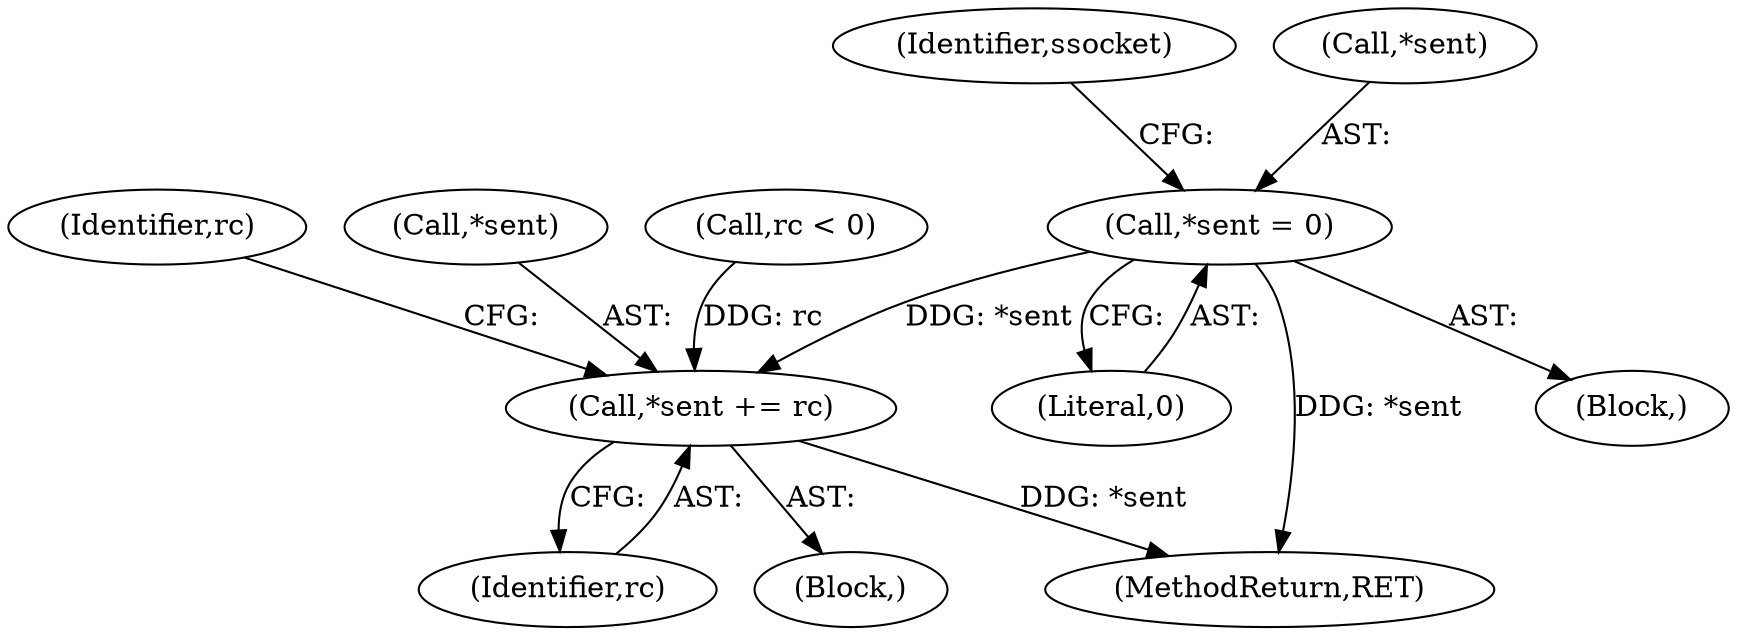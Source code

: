 digraph "0_linux_ea702b80e0bbb2448e201472127288beb82ca2fe@pointer" {
"1000133" [label="(Call,*sent = 0)"];
"1000277" [label="(Call,*sent += rc)"];
"1000283" [label="(Identifier,rc)"];
"1000383" [label="(MethodReturn,RET)"];
"1000280" [label="(Identifier,rc)"];
"1000112" [label="(Block,)"];
"1000136" [label="(Literal,0)"];
"1000133" [label="(Call,*sent = 0)"];
"1000278" [label="(Call,*sent)"];
"1000277" [label="(Call,*sent += rc)"];
"1000211" [label="(Block,)"];
"1000273" [label="(Call,rc < 0)"];
"1000139" [label="(Identifier,ssocket)"];
"1000134" [label="(Call,*sent)"];
"1000133" -> "1000112"  [label="AST: "];
"1000133" -> "1000136"  [label="CFG: "];
"1000134" -> "1000133"  [label="AST: "];
"1000136" -> "1000133"  [label="AST: "];
"1000139" -> "1000133"  [label="CFG: "];
"1000133" -> "1000383"  [label="DDG: *sent"];
"1000133" -> "1000277"  [label="DDG: *sent"];
"1000277" -> "1000211"  [label="AST: "];
"1000277" -> "1000280"  [label="CFG: "];
"1000278" -> "1000277"  [label="AST: "];
"1000280" -> "1000277"  [label="AST: "];
"1000283" -> "1000277"  [label="CFG: "];
"1000277" -> "1000383"  [label="DDG: *sent"];
"1000273" -> "1000277"  [label="DDG: rc"];
}
